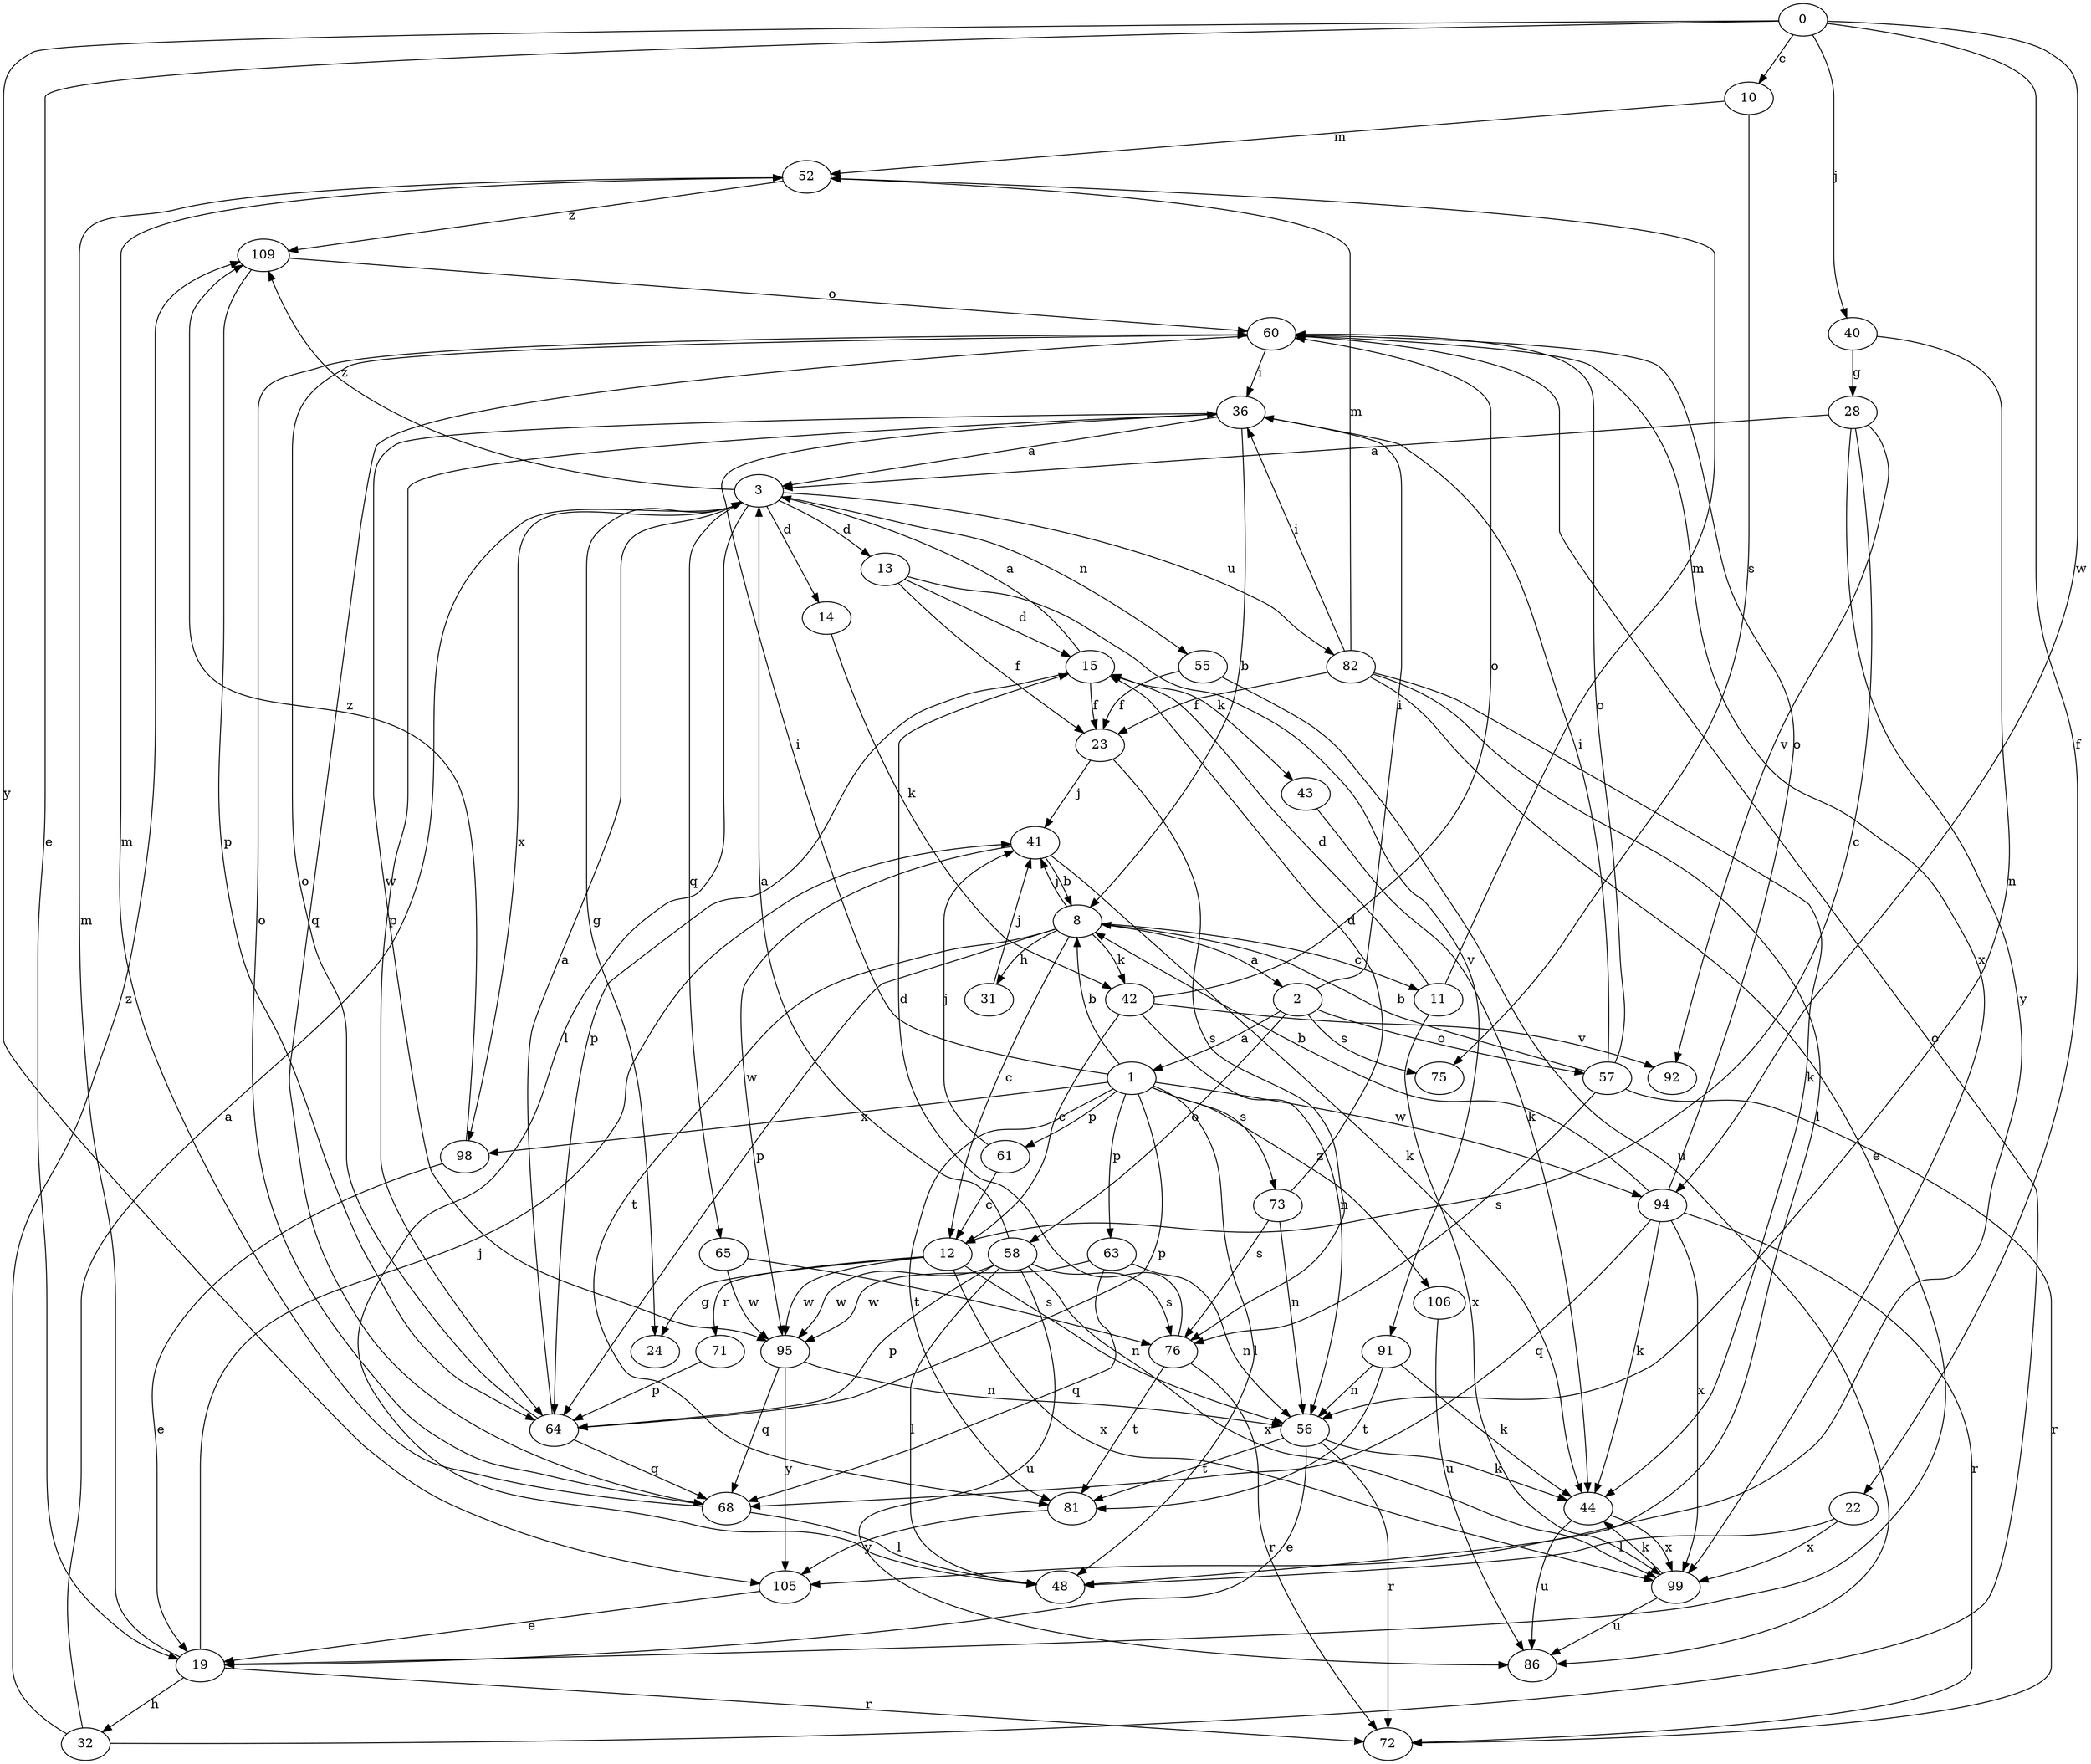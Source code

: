 strict digraph  {
0;
1;
2;
3;
8;
10;
11;
12;
13;
14;
15;
19;
22;
23;
24;
28;
31;
32;
36;
40;
41;
42;
43;
44;
48;
52;
55;
56;
57;
58;
60;
61;
63;
64;
65;
68;
71;
72;
73;
75;
76;
81;
82;
86;
91;
92;
94;
95;
98;
99;
105;
106;
109;
0 -> 10  [label=c];
0 -> 19  [label=e];
0 -> 22  [label=f];
0 -> 40  [label=j];
0 -> 94  [label=w];
0 -> 105  [label=y];
1 -> 8  [label=b];
1 -> 36  [label=i];
1 -> 48  [label=l];
1 -> 61  [label=p];
1 -> 63  [label=p];
1 -> 64  [label=p];
1 -> 73  [label=s];
1 -> 81  [label=t];
1 -> 94  [label=w];
1 -> 98  [label=x];
1 -> 106  [label=z];
2 -> 1  [label=a];
2 -> 36  [label=i];
2 -> 57  [label=o];
2 -> 58  [label=o];
2 -> 75  [label=s];
3 -> 13  [label=d];
3 -> 14  [label=d];
3 -> 24  [label=g];
3 -> 48  [label=l];
3 -> 55  [label=n];
3 -> 65  [label=q];
3 -> 82  [label=u];
3 -> 98  [label=x];
3 -> 109  [label=z];
8 -> 2  [label=a];
8 -> 11  [label=c];
8 -> 12  [label=c];
8 -> 31  [label=h];
8 -> 41  [label=j];
8 -> 42  [label=k];
8 -> 64  [label=p];
8 -> 81  [label=t];
10 -> 52  [label=m];
10 -> 75  [label=s];
11 -> 15  [label=d];
11 -> 52  [label=m];
11 -> 99  [label=x];
12 -> 24  [label=g];
12 -> 56  [label=n];
12 -> 71  [label=r];
12 -> 95  [label=w];
12 -> 99  [label=x];
13 -> 15  [label=d];
13 -> 23  [label=f];
13 -> 91  [label=v];
14 -> 42  [label=k];
15 -> 3  [label=a];
15 -> 23  [label=f];
15 -> 43  [label=k];
15 -> 64  [label=p];
19 -> 32  [label=h];
19 -> 41  [label=j];
19 -> 52  [label=m];
19 -> 72  [label=r];
22 -> 48  [label=l];
22 -> 99  [label=x];
23 -> 41  [label=j];
23 -> 76  [label=s];
28 -> 3  [label=a];
28 -> 12  [label=c];
28 -> 92  [label=v];
28 -> 105  [label=y];
31 -> 41  [label=j];
32 -> 3  [label=a];
32 -> 60  [label=o];
32 -> 109  [label=z];
36 -> 3  [label=a];
36 -> 8  [label=b];
36 -> 64  [label=p];
36 -> 95  [label=w];
40 -> 28  [label=g];
40 -> 56  [label=n];
41 -> 8  [label=b];
41 -> 44  [label=k];
41 -> 95  [label=w];
42 -> 12  [label=c];
42 -> 56  [label=n];
42 -> 60  [label=o];
42 -> 92  [label=v];
43 -> 44  [label=k];
44 -> 86  [label=u];
44 -> 99  [label=x];
52 -> 109  [label=z];
55 -> 23  [label=f];
55 -> 86  [label=u];
56 -> 19  [label=e];
56 -> 44  [label=k];
56 -> 72  [label=r];
56 -> 81  [label=t];
57 -> 8  [label=b];
57 -> 36  [label=i];
57 -> 60  [label=o];
57 -> 72  [label=r];
57 -> 76  [label=s];
58 -> 3  [label=a];
58 -> 48  [label=l];
58 -> 64  [label=p];
58 -> 76  [label=s];
58 -> 86  [label=u];
58 -> 95  [label=w];
58 -> 99  [label=x];
60 -> 36  [label=i];
60 -> 68  [label=q];
60 -> 99  [label=x];
61 -> 12  [label=c];
61 -> 41  [label=j];
63 -> 56  [label=n];
63 -> 68  [label=q];
63 -> 95  [label=w];
64 -> 3  [label=a];
64 -> 60  [label=o];
64 -> 68  [label=q];
65 -> 76  [label=s];
65 -> 95  [label=w];
68 -> 48  [label=l];
68 -> 52  [label=m];
68 -> 60  [label=o];
71 -> 64  [label=p];
73 -> 15  [label=d];
73 -> 56  [label=n];
73 -> 76  [label=s];
76 -> 15  [label=d];
76 -> 72  [label=r];
76 -> 81  [label=t];
81 -> 105  [label=y];
82 -> 19  [label=e];
82 -> 23  [label=f];
82 -> 36  [label=i];
82 -> 44  [label=k];
82 -> 48  [label=l];
82 -> 52  [label=m];
91 -> 44  [label=k];
91 -> 56  [label=n];
91 -> 81  [label=t];
94 -> 8  [label=b];
94 -> 44  [label=k];
94 -> 60  [label=o];
94 -> 68  [label=q];
94 -> 72  [label=r];
94 -> 99  [label=x];
95 -> 56  [label=n];
95 -> 68  [label=q];
95 -> 105  [label=y];
98 -> 19  [label=e];
98 -> 109  [label=z];
99 -> 44  [label=k];
99 -> 86  [label=u];
105 -> 19  [label=e];
106 -> 86  [label=u];
109 -> 60  [label=o];
109 -> 64  [label=p];
}
